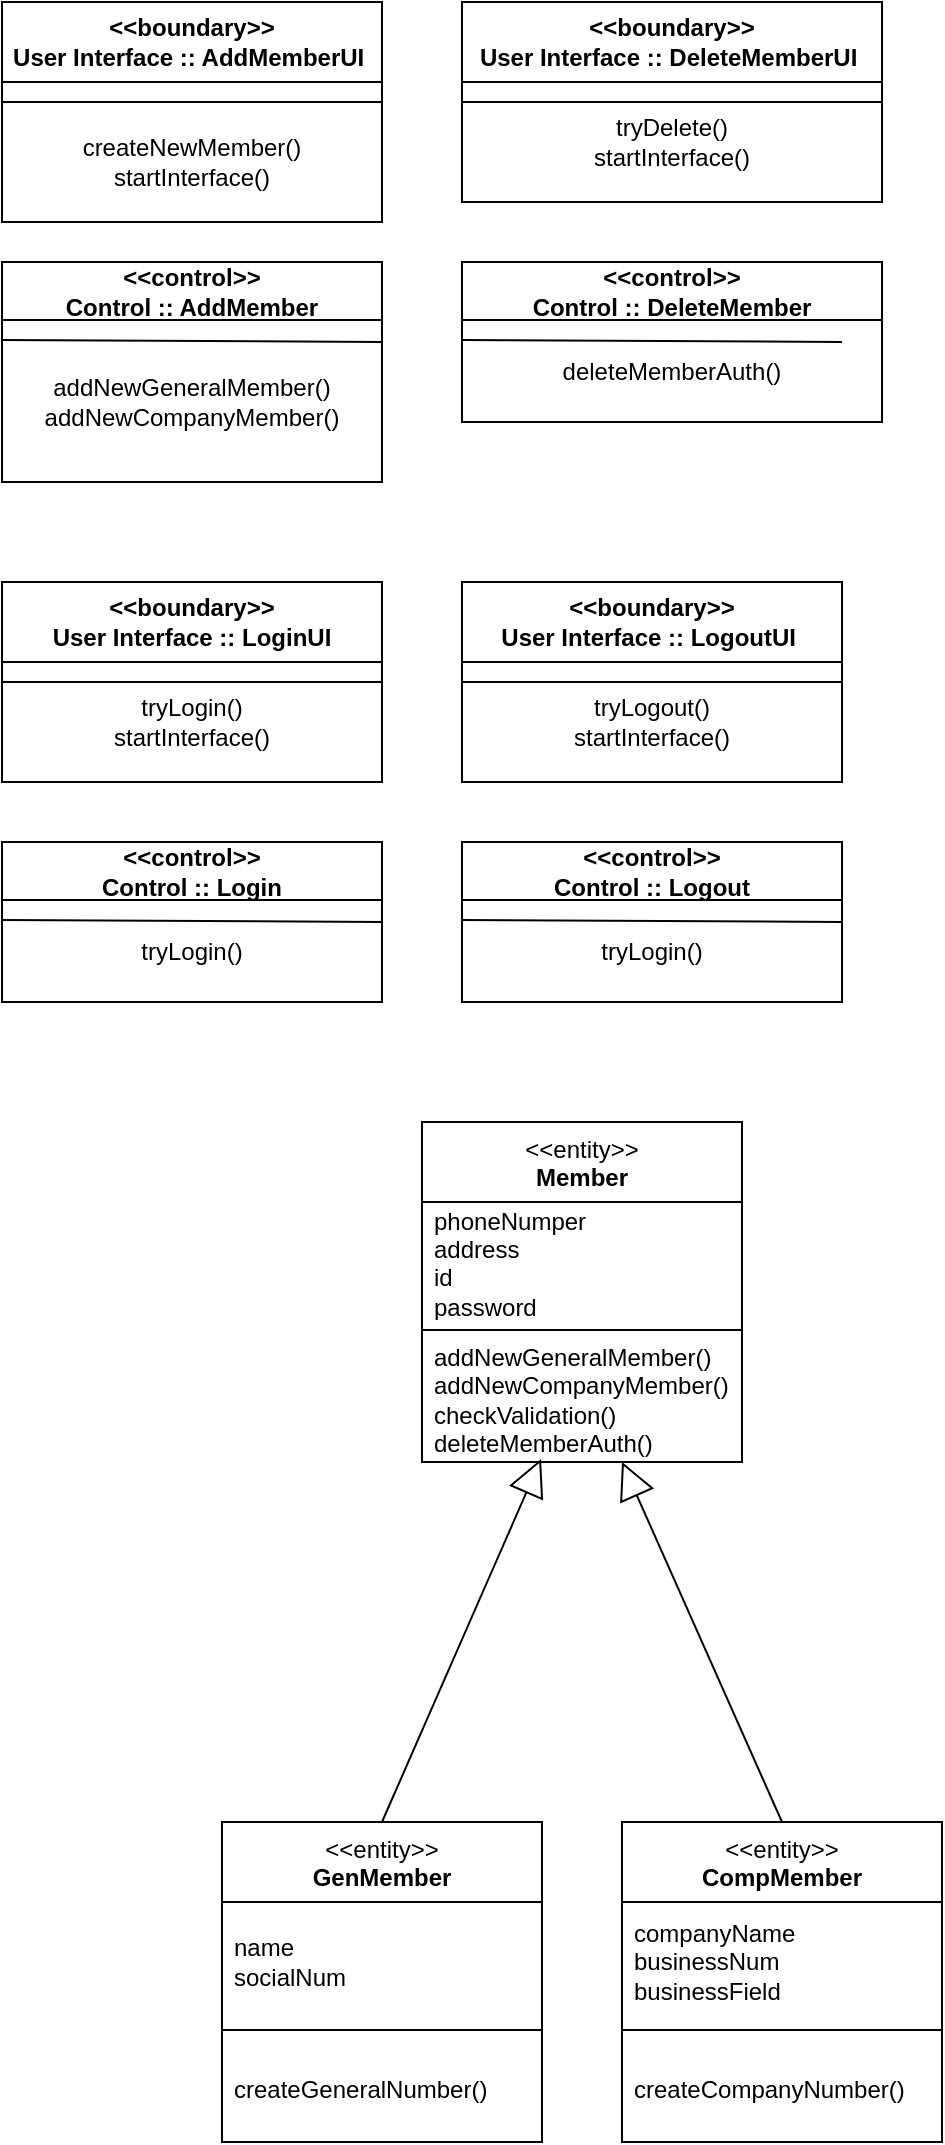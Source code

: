 <mxfile version="21.2.8" type="device">
  <diagram name="페이지-1" id="NLzG4CfWzQy_-L5DRV-g">
    <mxGraphModel dx="3215" dy="1348" grid="1" gridSize="10" guides="1" tooltips="1" connect="1" arrows="1" fold="1" page="1" pageScale="1" pageWidth="827" pageHeight="1169" math="0" shadow="0">
      <root>
        <mxCell id="0" />
        <mxCell id="1" parent="0" />
        <mxCell id="PzIf2BC7cRbmbO2KDa_z-9" value="&amp;lt;&amp;lt;control&amp;gt;&amp;gt;&lt;br&gt;Control :: Logout" style="swimlane;fontStyle=1;align=center;verticalAlign=middle;childLayout=stackLayout;horizontal=1;startSize=29;horizontalStack=0;resizeParent=1;resizeParentMax=0;resizeLast=0;collapsible=0;marginBottom=0;html=1;whiteSpace=wrap;" vertex="1" parent="1">
          <mxGeometry x="-550" y="450" width="190" height="80" as="geometry" />
        </mxCell>
        <mxCell id="PzIf2BC7cRbmbO2KDa_z-10" value="" style="endArrow=none;html=1;rounded=0;" edge="1" parent="PzIf2BC7cRbmbO2KDa_z-9">
          <mxGeometry width="50" height="50" relative="1" as="geometry">
            <mxPoint y="39" as="sourcePoint" />
            <mxPoint x="190" y="40" as="targetPoint" />
          </mxGeometry>
        </mxCell>
        <mxCell id="PzIf2BC7cRbmbO2KDa_z-68" value="tryLogin()" style="text;html=1;strokeColor=none;fillColor=none;align=center;verticalAlign=middle;whiteSpace=wrap;rounded=0;" vertex="1" parent="PzIf2BC7cRbmbO2KDa_z-9">
          <mxGeometry y="29" width="190" height="51" as="geometry" />
        </mxCell>
        <mxCell id="PzIf2BC7cRbmbO2KDa_z-11" value="&amp;lt;&amp;lt;boundary&amp;gt;&amp;gt;&lt;br&gt;User Interface :: LogoutUI&amp;nbsp;" style="swimlane;fontStyle=1;align=center;verticalAlign=middle;childLayout=stackLayout;horizontal=1;startSize=40;horizontalStack=0;resizeParent=1;resizeParentMax=0;resizeLast=0;collapsible=0;marginBottom=0;html=1;whiteSpace=wrap;" vertex="1" parent="1">
          <mxGeometry x="-550" y="320" width="190" height="100" as="geometry" />
        </mxCell>
        <mxCell id="PzIf2BC7cRbmbO2KDa_z-12" value="" style="endArrow=none;html=1;rounded=0;" edge="1" parent="PzIf2BC7cRbmbO2KDa_z-11">
          <mxGeometry width="50" height="50" relative="1" as="geometry">
            <mxPoint y="50" as="sourcePoint" />
            <mxPoint x="190" y="50" as="targetPoint" />
          </mxGeometry>
        </mxCell>
        <mxCell id="PzIf2BC7cRbmbO2KDa_z-67" value="tryLogout()&lt;br&gt;startInterface()" style="text;html=1;strokeColor=none;fillColor=none;align=center;verticalAlign=middle;whiteSpace=wrap;rounded=0;" vertex="1" parent="PzIf2BC7cRbmbO2KDa_z-11">
          <mxGeometry y="40" width="190" height="60" as="geometry" />
        </mxCell>
        <mxCell id="PzIf2BC7cRbmbO2KDa_z-23" value="&amp;lt;&amp;lt;control&amp;gt;&amp;gt;&lt;br&gt;Control :: Login" style="swimlane;fontStyle=1;align=center;verticalAlign=middle;childLayout=stackLayout;horizontal=1;startSize=29;horizontalStack=0;resizeParent=1;resizeParentMax=0;resizeLast=0;collapsible=0;marginBottom=0;html=1;whiteSpace=wrap;" vertex="1" parent="1">
          <mxGeometry x="-780" y="450" width="190" height="80" as="geometry" />
        </mxCell>
        <mxCell id="PzIf2BC7cRbmbO2KDa_z-24" value="" style="endArrow=none;html=1;rounded=0;" edge="1" parent="PzIf2BC7cRbmbO2KDa_z-23">
          <mxGeometry width="50" height="50" relative="1" as="geometry">
            <mxPoint y="39" as="sourcePoint" />
            <mxPoint x="190" y="40" as="targetPoint" />
          </mxGeometry>
        </mxCell>
        <mxCell id="PzIf2BC7cRbmbO2KDa_z-66" value="tryLogin()" style="text;html=1;strokeColor=none;fillColor=none;align=center;verticalAlign=middle;whiteSpace=wrap;rounded=0;" vertex="1" parent="PzIf2BC7cRbmbO2KDa_z-23">
          <mxGeometry y="29" width="190" height="51" as="geometry" />
        </mxCell>
        <mxCell id="PzIf2BC7cRbmbO2KDa_z-25" value="&amp;lt;&amp;lt;boundary&amp;gt;&amp;gt;&lt;br&gt;User Interface :: LoginUI" style="swimlane;fontStyle=1;align=center;verticalAlign=middle;childLayout=stackLayout;horizontal=1;startSize=40;horizontalStack=0;resizeParent=1;resizeParentMax=0;resizeLast=0;collapsible=0;marginBottom=0;html=1;whiteSpace=wrap;" vertex="1" parent="1">
          <mxGeometry x="-780" y="320" width="190" height="100" as="geometry" />
        </mxCell>
        <mxCell id="PzIf2BC7cRbmbO2KDa_z-26" value="" style="endArrow=none;html=1;rounded=0;" edge="1" parent="PzIf2BC7cRbmbO2KDa_z-25">
          <mxGeometry width="50" height="50" relative="1" as="geometry">
            <mxPoint y="50" as="sourcePoint" />
            <mxPoint x="190" y="50" as="targetPoint" />
          </mxGeometry>
        </mxCell>
        <mxCell id="PzIf2BC7cRbmbO2KDa_z-43" value="tryLogin()&lt;br&gt;startInterface()" style="text;html=1;strokeColor=none;fillColor=none;align=center;verticalAlign=middle;whiteSpace=wrap;rounded=0;" vertex="1" parent="PzIf2BC7cRbmbO2KDa_z-25">
          <mxGeometry y="40" width="190" height="60" as="geometry" />
        </mxCell>
        <mxCell id="PzIf2BC7cRbmbO2KDa_z-44" style="edgeStyle=orthogonalEdgeStyle;rounded=0;orthogonalLoop=1;jettySize=auto;html=1;exitX=0.5;exitY=1;exitDx=0;exitDy=0;" edge="1" parent="PzIf2BC7cRbmbO2KDa_z-25" source="PzIf2BC7cRbmbO2KDa_z-43" target="PzIf2BC7cRbmbO2KDa_z-43">
          <mxGeometry relative="1" as="geometry" />
        </mxCell>
        <mxCell id="PzIf2BC7cRbmbO2KDa_z-27" value="&amp;lt;&amp;lt;control&amp;gt;&amp;gt;&lt;br&gt;Control :: AddMember" style="swimlane;fontStyle=1;align=center;verticalAlign=middle;childLayout=stackLayout;horizontal=1;startSize=29;horizontalStack=0;resizeParent=1;resizeParentMax=0;resizeLast=0;collapsible=0;marginBottom=0;html=1;whiteSpace=wrap;" vertex="1" parent="1">
          <mxGeometry x="-780" y="160" width="190" height="110" as="geometry" />
        </mxCell>
        <mxCell id="PzIf2BC7cRbmbO2KDa_z-28" value="" style="endArrow=none;html=1;rounded=0;" edge="1" parent="PzIf2BC7cRbmbO2KDa_z-27">
          <mxGeometry width="50" height="50" relative="1" as="geometry">
            <mxPoint y="39" as="sourcePoint" />
            <mxPoint x="190" y="40" as="targetPoint" />
          </mxGeometry>
        </mxCell>
        <mxCell id="PzIf2BC7cRbmbO2KDa_z-41" value="addNewGeneralMember()&lt;br&gt;addNewCompanyMember()&lt;br&gt;" style="text;html=1;strokeColor=none;fillColor=none;align=center;verticalAlign=middle;whiteSpace=wrap;rounded=0;" vertex="1" parent="PzIf2BC7cRbmbO2KDa_z-27">
          <mxGeometry y="29" width="190" height="81" as="geometry" />
        </mxCell>
        <mxCell id="PzIf2BC7cRbmbO2KDa_z-29" value="&amp;lt;&amp;lt;boundary&amp;gt;&amp;gt;&lt;br&gt;User Interface :: AddMemberUI&amp;nbsp;" style="swimlane;fontStyle=1;align=center;verticalAlign=middle;childLayout=stackLayout;horizontal=1;startSize=40;horizontalStack=0;resizeParent=1;resizeParentMax=0;resizeLast=0;collapsible=0;marginBottom=0;html=1;whiteSpace=wrap;" vertex="1" parent="1">
          <mxGeometry x="-780" y="30" width="190" height="110" as="geometry" />
        </mxCell>
        <mxCell id="PzIf2BC7cRbmbO2KDa_z-30" value="" style="endArrow=none;html=1;rounded=0;" edge="1" parent="PzIf2BC7cRbmbO2KDa_z-29">
          <mxGeometry width="50" height="50" relative="1" as="geometry">
            <mxPoint y="50" as="sourcePoint" />
            <mxPoint x="190" y="50" as="targetPoint" />
          </mxGeometry>
        </mxCell>
        <mxCell id="PzIf2BC7cRbmbO2KDa_z-37" value="&lt;h1&gt;&lt;br&gt;&lt;/h1&gt;" style="text;html=1;strokeColor=none;fillColor=none;spacing=5;spacingTop=-20;whiteSpace=wrap;overflow=hidden;rounded=0;" vertex="1" parent="PzIf2BC7cRbmbO2KDa_z-29">
          <mxGeometry y="40" width="190" height="10" as="geometry" />
        </mxCell>
        <mxCell id="PzIf2BC7cRbmbO2KDa_z-39" style="edgeStyle=orthogonalEdgeStyle;rounded=0;orthogonalLoop=1;jettySize=auto;html=1;exitX=0.5;exitY=1;exitDx=0;exitDy=0;" edge="1" parent="PzIf2BC7cRbmbO2KDa_z-29" source="PzIf2BC7cRbmbO2KDa_z-37" target="PzIf2BC7cRbmbO2KDa_z-37">
          <mxGeometry relative="1" as="geometry" />
        </mxCell>
        <mxCell id="PzIf2BC7cRbmbO2KDa_z-38" value="createNewMember()&lt;br&gt;startInterface()" style="text;html=1;strokeColor=none;fillColor=none;align=center;verticalAlign=middle;whiteSpace=wrap;rounded=0;" vertex="1" parent="PzIf2BC7cRbmbO2KDa_z-29">
          <mxGeometry y="50" width="190" height="60" as="geometry" />
        </mxCell>
        <mxCell id="PzIf2BC7cRbmbO2KDa_z-31" value="&amp;lt;&amp;lt;control&amp;gt;&amp;gt;&lt;br&gt;Control :: DeleteMember" style="swimlane;fontStyle=1;align=center;verticalAlign=middle;childLayout=stackLayout;horizontal=1;startSize=29;horizontalStack=0;resizeParent=1;resizeParentMax=0;resizeLast=0;collapsible=0;marginBottom=0;html=1;whiteSpace=wrap;" vertex="1" parent="1">
          <mxGeometry x="-550" y="160" width="210" height="80" as="geometry" />
        </mxCell>
        <mxCell id="PzIf2BC7cRbmbO2KDa_z-32" value="" style="endArrow=none;html=1;rounded=0;" edge="1" parent="PzIf2BC7cRbmbO2KDa_z-31">
          <mxGeometry width="50" height="50" relative="1" as="geometry">
            <mxPoint y="39" as="sourcePoint" />
            <mxPoint x="190" y="40" as="targetPoint" />
          </mxGeometry>
        </mxCell>
        <mxCell id="PzIf2BC7cRbmbO2KDa_z-70" value="deleteMemberAuth()" style="text;html=1;strokeColor=none;fillColor=none;align=center;verticalAlign=middle;whiteSpace=wrap;rounded=0;" vertex="1" parent="PzIf2BC7cRbmbO2KDa_z-31">
          <mxGeometry y="29" width="210" height="51" as="geometry" />
        </mxCell>
        <mxCell id="PzIf2BC7cRbmbO2KDa_z-33" value="&amp;lt;&amp;lt;boundary&amp;gt;&amp;gt;&lt;br&gt;User Interface :: DeleteMemberUI&amp;nbsp;" style="swimlane;fontStyle=1;align=center;verticalAlign=middle;childLayout=stackLayout;horizontal=1;startSize=40;horizontalStack=0;resizeParent=1;resizeParentMax=0;resizeLast=0;collapsible=0;marginBottom=0;html=1;whiteSpace=wrap;" vertex="1" parent="1">
          <mxGeometry x="-550" y="30" width="210" height="100" as="geometry" />
        </mxCell>
        <mxCell id="PzIf2BC7cRbmbO2KDa_z-34" value="" style="endArrow=none;html=1;rounded=0;" edge="1" parent="PzIf2BC7cRbmbO2KDa_z-33">
          <mxGeometry width="50" height="50" relative="1" as="geometry">
            <mxPoint y="50" as="sourcePoint" />
            <mxPoint x="210" y="50" as="targetPoint" />
          </mxGeometry>
        </mxCell>
        <mxCell id="PzIf2BC7cRbmbO2KDa_z-69" value="tryDelete()&lt;br&gt;startInterface()" style="text;html=1;strokeColor=none;fillColor=none;align=center;verticalAlign=middle;whiteSpace=wrap;rounded=0;" vertex="1" parent="PzIf2BC7cRbmbO2KDa_z-33">
          <mxGeometry y="40" width="210" height="60" as="geometry" />
        </mxCell>
        <mxCell id="PzIf2BC7cRbmbO2KDa_z-50" value="&amp;lt;&amp;lt;entity&amp;gt;&amp;gt;&lt;br&gt;&lt;b&gt;Member&lt;/b&gt;" style="swimlane;fontStyle=0;align=center;verticalAlign=top;childLayout=stackLayout;horizontal=1;startSize=40;horizontalStack=0;resizeParent=1;resizeParentMax=0;resizeLast=0;collapsible=0;marginBottom=0;html=1;whiteSpace=wrap;" vertex="1" parent="1">
          <mxGeometry x="-570" y="590" width="160" height="170" as="geometry" />
        </mxCell>
        <mxCell id="PzIf2BC7cRbmbO2KDa_z-52" value="phoneNumper&lt;br&gt;address&lt;br&gt;id&lt;br&gt;password" style="text;html=1;strokeColor=none;fillColor=none;align=left;verticalAlign=middle;spacingLeft=4;spacingRight=4;overflow=hidden;rotatable=0;points=[[0,0.5],[1,0.5]];portConstraint=eastwest;whiteSpace=wrap;" vertex="1" parent="PzIf2BC7cRbmbO2KDa_z-50">
          <mxGeometry y="40" width="160" height="60" as="geometry" />
        </mxCell>
        <mxCell id="PzIf2BC7cRbmbO2KDa_z-55" value="" style="line;strokeWidth=1;fillColor=none;align=left;verticalAlign=middle;spacingTop=-1;spacingLeft=3;spacingRight=3;rotatable=0;labelPosition=right;points=[];portConstraint=eastwest;" vertex="1" parent="PzIf2BC7cRbmbO2KDa_z-50">
          <mxGeometry y="100" width="160" height="8" as="geometry" />
        </mxCell>
        <mxCell id="PzIf2BC7cRbmbO2KDa_z-57" value="addNewGeneralMember()&lt;br&gt;addNewCompanyMember()&lt;br&gt;checkValidation()&lt;br&gt;deleteMemberAuth()" style="text;html=1;strokeColor=none;fillColor=none;align=left;verticalAlign=middle;spacingLeft=4;spacingRight=4;overflow=hidden;rotatable=0;points=[[0,0.5],[1,0.5]];portConstraint=eastwest;whiteSpace=wrap;" vertex="1" parent="PzIf2BC7cRbmbO2KDa_z-50">
          <mxGeometry y="108" width="160" height="62" as="geometry" />
        </mxCell>
        <mxCell id="PzIf2BC7cRbmbO2KDa_z-58" value="&amp;lt;&amp;lt;entity&amp;gt;&amp;gt;&lt;br&gt;&lt;b&gt;GenMember&lt;/b&gt;" style="swimlane;fontStyle=0;align=center;verticalAlign=top;childLayout=stackLayout;horizontal=1;startSize=40;horizontalStack=0;resizeParent=1;resizeParentMax=0;resizeLast=0;collapsible=0;marginBottom=0;html=1;whiteSpace=wrap;" vertex="1" parent="1">
          <mxGeometry x="-670" y="940" width="160" height="160" as="geometry" />
        </mxCell>
        <mxCell id="PzIf2BC7cRbmbO2KDa_z-59" value="name&lt;br&gt;socialNum" style="text;html=1;strokeColor=none;fillColor=none;align=left;verticalAlign=middle;spacingLeft=4;spacingRight=4;overflow=hidden;rotatable=0;points=[[0,0.5],[1,0.5]];portConstraint=eastwest;whiteSpace=wrap;" vertex="1" parent="PzIf2BC7cRbmbO2KDa_z-58">
          <mxGeometry y="40" width="160" height="60" as="geometry" />
        </mxCell>
        <mxCell id="PzIf2BC7cRbmbO2KDa_z-60" value="" style="line;strokeWidth=1;fillColor=none;align=left;verticalAlign=middle;spacingTop=-1;spacingLeft=3;spacingRight=3;rotatable=0;labelPosition=right;points=[];portConstraint=eastwest;" vertex="1" parent="PzIf2BC7cRbmbO2KDa_z-58">
          <mxGeometry y="100" width="160" height="8" as="geometry" />
        </mxCell>
        <mxCell id="PzIf2BC7cRbmbO2KDa_z-61" value="createGeneralNumber()" style="text;html=1;strokeColor=none;fillColor=none;align=left;verticalAlign=middle;spacingLeft=4;spacingRight=4;overflow=hidden;rotatable=0;points=[[0,0.5],[1,0.5]];portConstraint=eastwest;whiteSpace=wrap;" vertex="1" parent="PzIf2BC7cRbmbO2KDa_z-58">
          <mxGeometry y="108" width="160" height="52" as="geometry" />
        </mxCell>
        <mxCell id="PzIf2BC7cRbmbO2KDa_z-62" value="&amp;lt;&amp;lt;entity&amp;gt;&amp;gt;&lt;br&gt;&lt;b&gt;CompMember&lt;/b&gt;" style="swimlane;fontStyle=0;align=center;verticalAlign=top;childLayout=stackLayout;horizontal=1;startSize=40;horizontalStack=0;resizeParent=1;resizeParentMax=0;resizeLast=0;collapsible=0;marginBottom=0;html=1;whiteSpace=wrap;" vertex="1" parent="1">
          <mxGeometry x="-470" y="940" width="160" height="160" as="geometry" />
        </mxCell>
        <mxCell id="PzIf2BC7cRbmbO2KDa_z-63" value="companyName&lt;br&gt;businessNum&lt;br&gt;businessField" style="text;html=1;strokeColor=none;fillColor=none;align=left;verticalAlign=middle;spacingLeft=4;spacingRight=4;overflow=hidden;rotatable=0;points=[[0,0.5],[1,0.5]];portConstraint=eastwest;whiteSpace=wrap;" vertex="1" parent="PzIf2BC7cRbmbO2KDa_z-62">
          <mxGeometry y="40" width="160" height="60" as="geometry" />
        </mxCell>
        <mxCell id="PzIf2BC7cRbmbO2KDa_z-64" value="" style="line;strokeWidth=1;fillColor=none;align=left;verticalAlign=middle;spacingTop=-1;spacingLeft=3;spacingRight=3;rotatable=0;labelPosition=right;points=[];portConstraint=eastwest;" vertex="1" parent="PzIf2BC7cRbmbO2KDa_z-62">
          <mxGeometry y="100" width="160" height="8" as="geometry" />
        </mxCell>
        <mxCell id="PzIf2BC7cRbmbO2KDa_z-65" value="createCompanyNumber()" style="text;html=1;strokeColor=none;fillColor=none;align=left;verticalAlign=middle;spacingLeft=4;spacingRight=4;overflow=hidden;rotatable=0;points=[[0,0.5],[1,0.5]];portConstraint=eastwest;whiteSpace=wrap;" vertex="1" parent="PzIf2BC7cRbmbO2KDa_z-62">
          <mxGeometry y="108" width="160" height="52" as="geometry" />
        </mxCell>
        <mxCell id="PzIf2BC7cRbmbO2KDa_z-71" value="" style="endArrow=block;endSize=16;endFill=0;html=1;rounded=0;exitX=0.5;exitY=0;exitDx=0;exitDy=0;entryX=0.372;entryY=0.976;entryDx=0;entryDy=0;entryPerimeter=0;" edge="1" parent="1" source="PzIf2BC7cRbmbO2KDa_z-58" target="PzIf2BC7cRbmbO2KDa_z-57">
          <mxGeometry width="160" relative="1" as="geometry">
            <mxPoint x="-510" y="930" as="sourcePoint" />
            <mxPoint x="-500" y="770" as="targetPoint" />
          </mxGeometry>
        </mxCell>
        <mxCell id="PzIf2BC7cRbmbO2KDa_z-72" value="" style="endArrow=block;endSize=16;endFill=0;html=1;rounded=0;exitX=0.5;exitY=0;exitDx=0;exitDy=0;entryX=0.625;entryY=1;entryDx=0;entryDy=0;entryPerimeter=0;" edge="1" parent="1" source="PzIf2BC7cRbmbO2KDa_z-62" target="PzIf2BC7cRbmbO2KDa_z-57">
          <mxGeometry width="160" relative="1" as="geometry">
            <mxPoint x="-370" y="800" as="sourcePoint" />
            <mxPoint x="-500" y="760" as="targetPoint" />
            <Array as="points" />
          </mxGeometry>
        </mxCell>
      </root>
    </mxGraphModel>
  </diagram>
</mxfile>
